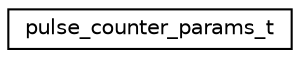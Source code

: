 digraph "Graphical Class Hierarchy"
{
 // LATEX_PDF_SIZE
  edge [fontname="Helvetica",fontsize="10",labelfontname="Helvetica",labelfontsize="10"];
  node [fontname="Helvetica",fontsize="10",shape=record];
  rankdir="LR";
  Node0 [label="pulse_counter_params_t",height=0.2,width=0.4,color="black", fillcolor="white", style="filled",URL="$structpulse__counter__params__t.html",tooltip="Parameters needed for device initialization."];
}
